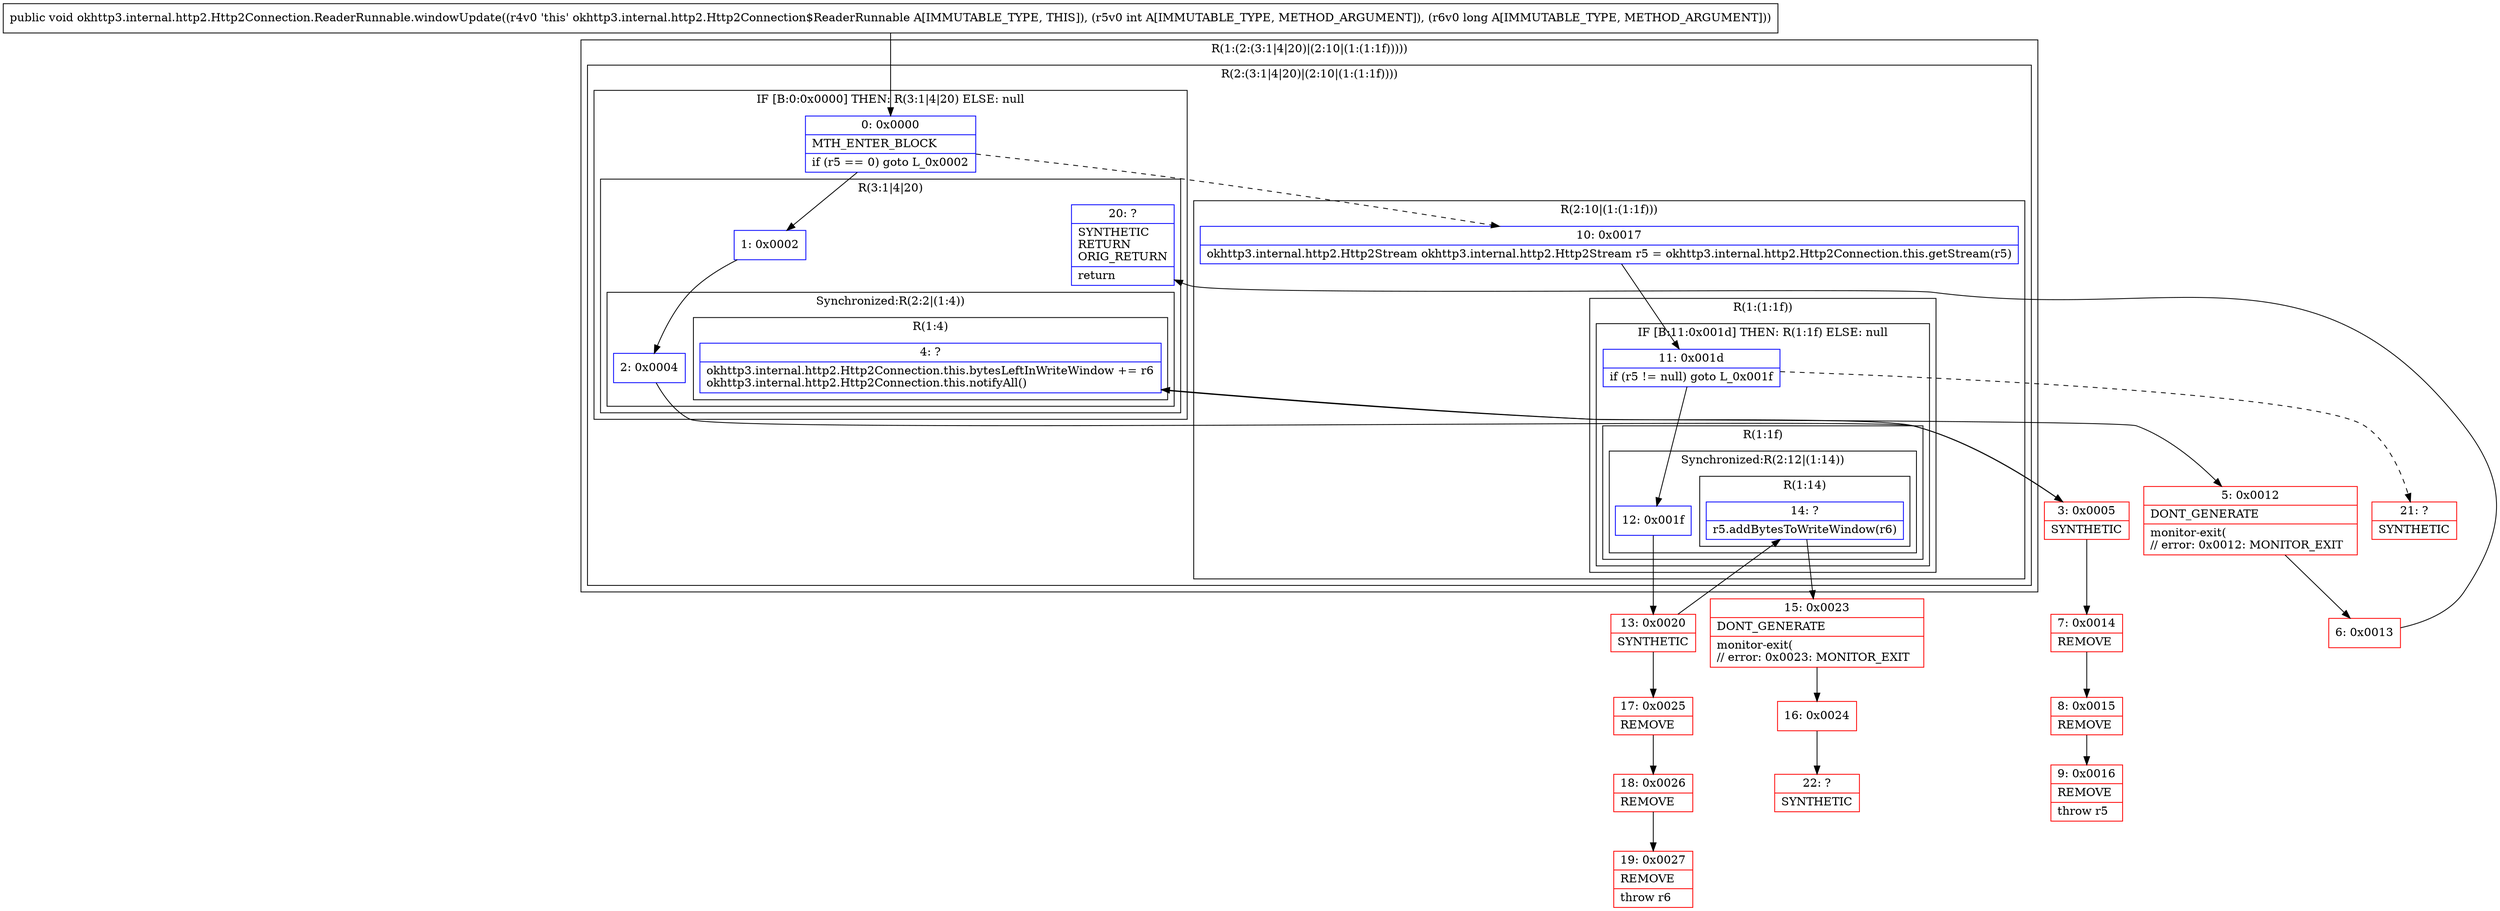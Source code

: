 digraph "CFG forokhttp3.internal.http2.Http2Connection.ReaderRunnable.windowUpdate(IJ)V" {
subgraph cluster_Region_287949215 {
label = "R(1:(2:(3:1|4|20)|(2:10|(1:(1:1f)))))";
node [shape=record,color=blue];
subgraph cluster_Region_293272656 {
label = "R(2:(3:1|4|20)|(2:10|(1:(1:1f))))";
node [shape=record,color=blue];
subgraph cluster_IfRegion_1364708587 {
label = "IF [B:0:0x0000] THEN: R(3:1|4|20) ELSE: null";
node [shape=record,color=blue];
Node_0 [shape=record,label="{0\:\ 0x0000|MTH_ENTER_BLOCK\l|if (r5 == 0) goto L_0x0002\l}"];
subgraph cluster_Region_814683281 {
label = "R(3:1|4|20)";
node [shape=record,color=blue];
Node_1 [shape=record,label="{1\:\ 0x0002}"];
subgraph cluster_SynchronizedRegion_1878335014 {
label = "Synchronized:R(2:2|(1:4))";
node [shape=record,color=blue];
Node_2 [shape=record,label="{2\:\ 0x0004}"];
subgraph cluster_Region_690743284 {
label = "R(1:4)";
node [shape=record,color=blue];
Node_4 [shape=record,label="{4\:\ ?|okhttp3.internal.http2.Http2Connection.this.bytesLeftInWriteWindow += r6\lokhttp3.internal.http2.Http2Connection.this.notifyAll()\l}"];
}
}
Node_20 [shape=record,label="{20\:\ ?|SYNTHETIC\lRETURN\lORIG_RETURN\l|return\l}"];
}
}
subgraph cluster_Region_2105525566 {
label = "R(2:10|(1:(1:1f)))";
node [shape=record,color=blue];
Node_10 [shape=record,label="{10\:\ 0x0017|okhttp3.internal.http2.Http2Stream okhttp3.internal.http2.Http2Stream r5 = okhttp3.internal.http2.Http2Connection.this.getStream(r5)\l}"];
subgraph cluster_Region_1190418094 {
label = "R(1:(1:1f))";
node [shape=record,color=blue];
subgraph cluster_IfRegion_1342731212 {
label = "IF [B:11:0x001d] THEN: R(1:1f) ELSE: null";
node [shape=record,color=blue];
Node_11 [shape=record,label="{11\:\ 0x001d|if (r5 != null) goto L_0x001f\l}"];
subgraph cluster_Region_236448125 {
label = "R(1:1f)";
node [shape=record,color=blue];
subgraph cluster_SynchronizedRegion_17167086 {
label = "Synchronized:R(2:12|(1:14))";
node [shape=record,color=blue];
Node_12 [shape=record,label="{12\:\ 0x001f}"];
subgraph cluster_Region_1682866631 {
label = "R(1:14)";
node [shape=record,color=blue];
Node_14 [shape=record,label="{14\:\ ?|r5.addBytesToWriteWindow(r6)\l}"];
}
}
}
}
}
}
}
}
Node_3 [shape=record,color=red,label="{3\:\ 0x0005|SYNTHETIC\l}"];
Node_5 [shape=record,color=red,label="{5\:\ 0x0012|DONT_GENERATE\l|monitor\-exit(\l\/\/ error: 0x0012: MONITOR_EXIT  \l}"];
Node_6 [shape=record,color=red,label="{6\:\ 0x0013}"];
Node_7 [shape=record,color=red,label="{7\:\ 0x0014|REMOVE\l}"];
Node_8 [shape=record,color=red,label="{8\:\ 0x0015|REMOVE\l}"];
Node_9 [shape=record,color=red,label="{9\:\ 0x0016|REMOVE\l|throw r5\l}"];
Node_13 [shape=record,color=red,label="{13\:\ 0x0020|SYNTHETIC\l}"];
Node_15 [shape=record,color=red,label="{15\:\ 0x0023|DONT_GENERATE\l|monitor\-exit(\l\/\/ error: 0x0023: MONITOR_EXIT  \l}"];
Node_16 [shape=record,color=red,label="{16\:\ 0x0024}"];
Node_17 [shape=record,color=red,label="{17\:\ 0x0025|REMOVE\l}"];
Node_18 [shape=record,color=red,label="{18\:\ 0x0026|REMOVE\l}"];
Node_19 [shape=record,color=red,label="{19\:\ 0x0027|REMOVE\l|throw r6\l}"];
Node_21 [shape=record,color=red,label="{21\:\ ?|SYNTHETIC\l}"];
Node_22 [shape=record,color=red,label="{22\:\ ?|SYNTHETIC\l}"];
MethodNode[shape=record,label="{public void okhttp3.internal.http2.Http2Connection.ReaderRunnable.windowUpdate((r4v0 'this' okhttp3.internal.http2.Http2Connection$ReaderRunnable A[IMMUTABLE_TYPE, THIS]), (r5v0 int A[IMMUTABLE_TYPE, METHOD_ARGUMENT]), (r6v0 long A[IMMUTABLE_TYPE, METHOD_ARGUMENT])) }"];
MethodNode -> Node_0;
Node_0 -> Node_1;
Node_0 -> Node_10[style=dashed];
Node_1 -> Node_2;
Node_2 -> Node_3;
Node_4 -> Node_5;
Node_10 -> Node_11;
Node_11 -> Node_12;
Node_11 -> Node_21[style=dashed];
Node_12 -> Node_13;
Node_14 -> Node_15;
Node_3 -> Node_4;
Node_3 -> Node_7;
Node_5 -> Node_6;
Node_6 -> Node_20;
Node_7 -> Node_8;
Node_8 -> Node_9;
Node_13 -> Node_14;
Node_13 -> Node_17;
Node_15 -> Node_16;
Node_16 -> Node_22;
Node_17 -> Node_18;
Node_18 -> Node_19;
}

